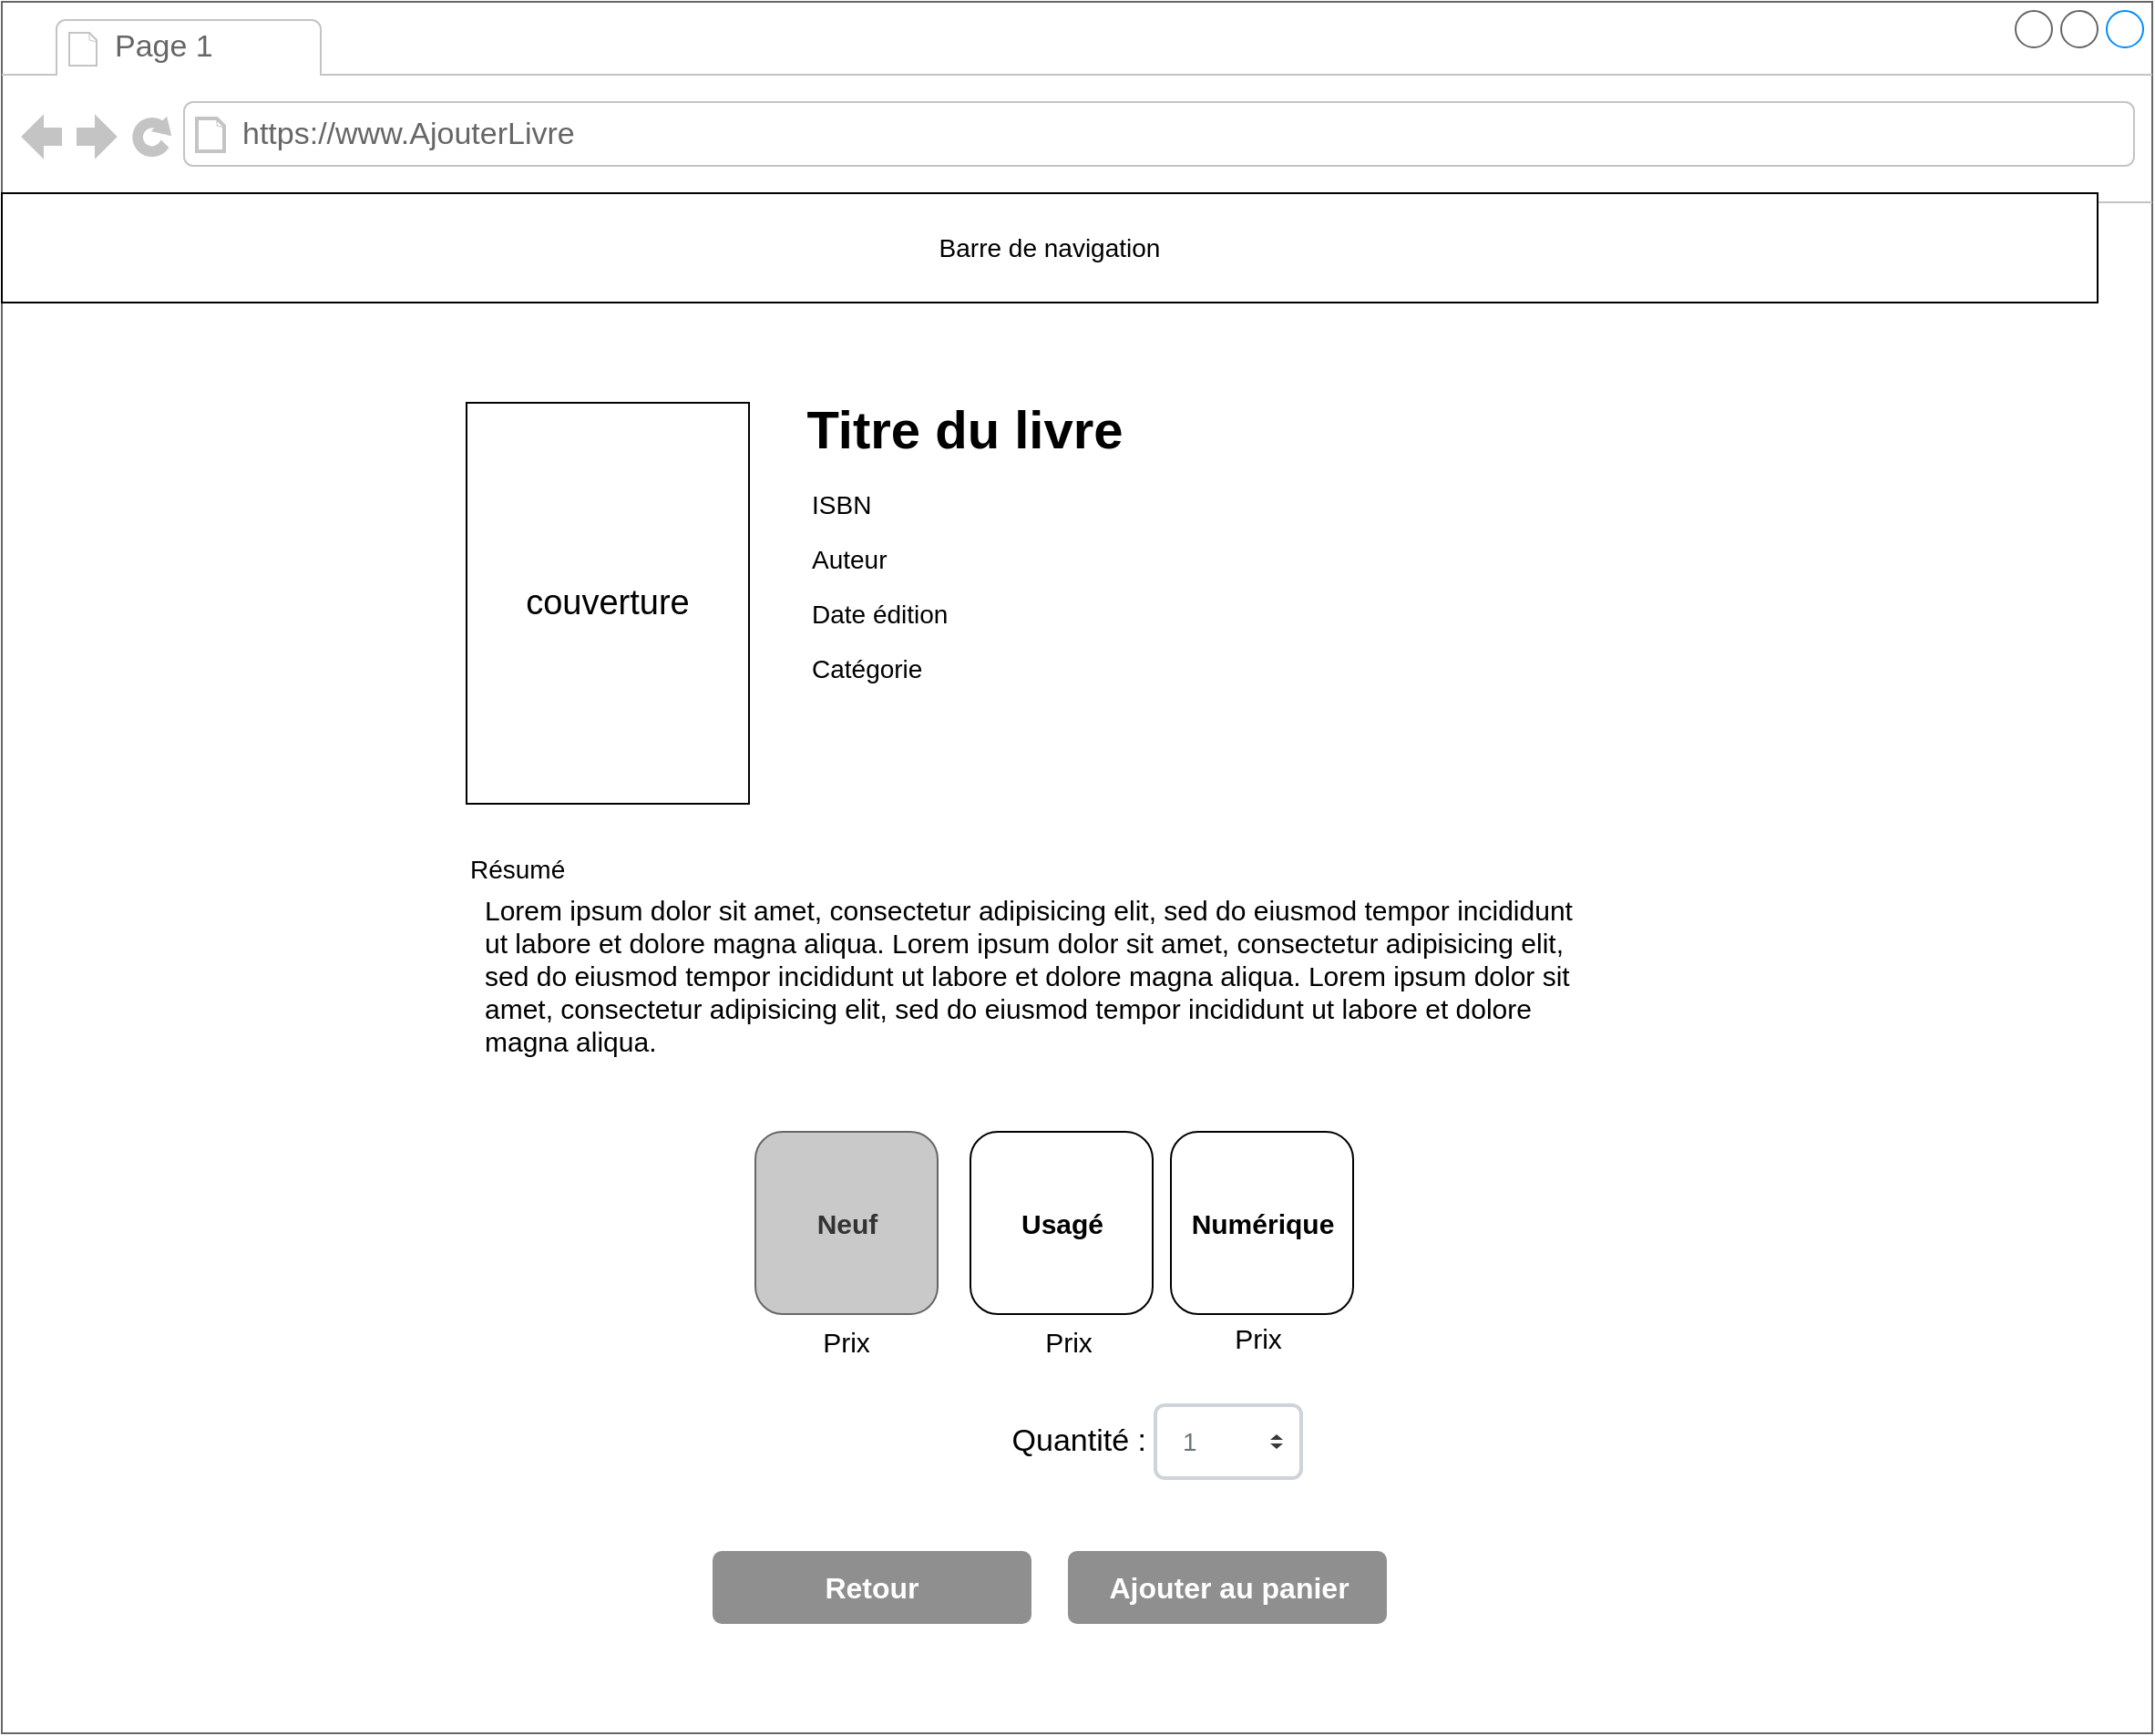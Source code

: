 <mxfile version="20.2.3" type="device"><diagram id="91kkuuxn5-ELteaasb6b" name="Page-1"><mxGraphModel dx="1483" dy="941" grid="1" gridSize="10" guides="1" tooltips="1" connect="1" arrows="1" fold="1" page="1" pageScale="1" pageWidth="827" pageHeight="1169" math="0" shadow="0"><root><mxCell id="0"/><mxCell id="1" parent="0"/><mxCell id="qHV2exuXcShavYTk0zmn-5" value="" style="strokeWidth=1;shadow=0;dashed=0;align=center;html=1;shape=mxgraph.mockup.containers.browserWindow;rSize=0;strokeColor=#666666;strokeColor2=#008cff;strokeColor3=#c4c4c4;mainText=,;recursiveResize=0;" parent="1" vertex="1"><mxGeometry x="220" y="20" width="1180" height="950" as="geometry"/></mxCell><mxCell id="qHV2exuXcShavYTk0zmn-6" value="Page 1" style="strokeWidth=1;shadow=0;dashed=0;align=center;html=1;shape=mxgraph.mockup.containers.anchor;fontSize=17;fontColor=#666666;align=left;" parent="qHV2exuXcShavYTk0zmn-5" vertex="1"><mxGeometry x="60" y="12" width="110" height="26" as="geometry"/></mxCell><mxCell id="qHV2exuXcShavYTk0zmn-7" value="https://www.AjouterLivre" style="strokeWidth=1;shadow=0;dashed=0;align=center;html=1;shape=mxgraph.mockup.containers.anchor;rSize=0;fontSize=17;fontColor=#666666;align=left;" parent="qHV2exuXcShavYTk0zmn-5" vertex="1"><mxGeometry x="130" y="60" width="250" height="26" as="geometry"/></mxCell><mxCell id="qHV2exuXcShavYTk0zmn-8" value="&lt;font style=&quot;font-size: 14px;&quot;&gt;Barre de navigation&lt;/font&gt;" style="rounded=0;whiteSpace=wrap;html=1;" parent="qHV2exuXcShavYTk0zmn-5" vertex="1"><mxGeometry y="105" width="1150" height="60" as="geometry"/></mxCell><mxCell id="qHV2exuXcShavYTk0zmn-9" value="ISBN" style="fillColor=none;strokeColor=none;align=left;fontSize=14;" parent="qHV2exuXcShavYTk0zmn-5" vertex="1"><mxGeometry x="442.5" y="260" width="100" height="30" as="geometry"/></mxCell><mxCell id="qHV2exuXcShavYTk0zmn-13" value="Résumé" style="fillColor=none;strokeColor=none;align=left;fontSize=14;" parent="qHV2exuXcShavYTk0zmn-5" vertex="1"><mxGeometry x="255" y="460" width="100" height="30" as="geometry"/></mxCell><mxCell id="qHV2exuXcShavYTk0zmn-15" value="Ajouter au panier" style="html=1;shadow=0;dashed=0;shape=mxgraph.bootstrap.rrect;rSize=5;fillColor=#8F8F8F;strokeColor=none;align=center;spacing=15;fontSize=16;fontColor=#ffffff;fontStyle=1" parent="qHV2exuXcShavYTk0zmn-5" vertex="1"><mxGeometry x="585" y="850" width="175" height="40" as="geometry"/></mxCell><mxCell id="qHV2exuXcShavYTk0zmn-19" value="Auteur" style="fillColor=none;strokeColor=none;align=left;fontSize=14;" parent="qHV2exuXcShavYTk0zmn-5" vertex="1"><mxGeometry x="442.5" y="290" width="100" height="30" as="geometry"/></mxCell><mxCell id="qHV2exuXcShavYTk0zmn-20" value="&lt;span style=&quot;font-size: 29px;&quot;&gt;&lt;b&gt;Titre du livre&lt;/b&gt;&lt;/span&gt;" style="text;html=1;align=center;verticalAlign=middle;resizable=0;points=[];autosize=1;strokeColor=none;fillColor=none;fontSize=14;" parent="qHV2exuXcShavYTk0zmn-5" vertex="1"><mxGeometry x="427.5" y="210" width="200" height="50" as="geometry"/></mxCell><mxCell id="qHV2exuXcShavYTk0zmn-33" value="Date édition" style="fillColor=none;strokeColor=none;align=left;fontSize=14;" parent="qHV2exuXcShavYTk0zmn-5" vertex="1"><mxGeometry x="442.5" y="320" width="100" height="30" as="geometry"/></mxCell><mxCell id="qHV2exuXcShavYTk0zmn-48" value="Retour" style="html=1;shadow=0;dashed=0;shape=mxgraph.bootstrap.rrect;rSize=5;strokeColor=none;strokeWidth=1;fillColor=#8F8F8F;fontColor=#FFFFFF;whiteSpace=wrap;align=center;verticalAlign=middle;spacingLeft=0;fontStyle=1;fontSize=16;spacing=5;" parent="qHV2exuXcShavYTk0zmn-5" vertex="1"><mxGeometry x="390" y="850" width="175" height="40" as="geometry"/></mxCell><mxCell id="qHV2exuXcShavYTk0zmn-50" value="couverture" style="rounded=0;whiteSpace=wrap;html=1;fontSize=19;" parent="qHV2exuXcShavYTk0zmn-5" vertex="1"><mxGeometry x="255" y="220" width="155" height="220" as="geometry"/></mxCell><mxCell id="qHV2exuXcShavYTk0zmn-51" value="Catégorie" style="fillColor=none;strokeColor=none;align=left;fontSize=14;" parent="qHV2exuXcShavYTk0zmn-5" vertex="1"><mxGeometry x="442.5" y="350" width="100" height="30" as="geometry"/></mxCell><mxCell id="qHV2exuXcShavYTk0zmn-52" value="&lt;h1 style=&quot;font-size: 15px;&quot;&gt;&lt;span style=&quot;font-weight: normal;&quot;&gt;&lt;span style=&quot;background-color: initial;&quot;&gt;Lorem ipsum dolor sit amet, consectetur adipisicing elit, sed do eiusmod tempor incididunt ut labore et dolore magna aliqua.&amp;nbsp;&lt;/span&gt;Lorem ipsum dolor sit amet, consectetur adipisicing elit, sed do eiusmod tempor incididunt ut labore et dolore magna aliqua. Lorem ipsum dolor sit amet, consectetur adipisicing elit, sed do eiusmod tempor incididunt ut labore et dolore magna aliqua.&amp;nbsp;&lt;/span&gt;&lt;/h1&gt;" style="text;html=1;strokeColor=none;fillColor=none;spacing=5;spacingTop=-20;whiteSpace=wrap;overflow=hidden;rounded=0;fontSize=15;" parent="qHV2exuXcShavYTk0zmn-5" vertex="1"><mxGeometry x="260" y="490" width="610" height="120" as="geometry"/></mxCell><mxCell id="z1da72PB5cjSuNmUH9Q--11" value="1" style="html=1;shadow=0;dashed=0;shape=mxgraph.bootstrap.rrect;rSize=5;fillColor=#ffffff;strokeColor=#CED4DA;align=left;spacing=15;fontSize=14;fontColor=#6C767D;fontStyle=0;strokeWidth=2;" vertex="1" parent="qHV2exuXcShavYTk0zmn-5"><mxGeometry x="633" y="770" width="80" height="40" as="geometry"/></mxCell><mxCell id="z1da72PB5cjSuNmUH9Q--12" value="" style="shape=triangle;direction=south;fillColor=#343A40;strokeColor=none;perimeter=none;" vertex="1" parent="z1da72PB5cjSuNmUH9Q--11"><mxGeometry x="1" y="0.5" width="7" height="3" relative="1" as="geometry"><mxPoint x="-17" y="1" as="offset"/></mxGeometry></mxCell><mxCell id="z1da72PB5cjSuNmUH9Q--13" value="" style="shape=triangle;direction=north;fillColor=#343A40;strokeColor=none;perimeter=none;" vertex="1" parent="z1da72PB5cjSuNmUH9Q--11"><mxGeometry x="1" y="0.5" width="7" height="3" relative="1" as="geometry"><mxPoint x="-17" y="-4" as="offset"/></mxGeometry></mxCell><mxCell id="z1da72PB5cjSuNmUH9Q--14" value="Neuf" style="whiteSpace=wrap;html=1;aspect=fixed;rounded=1;fontSize=15;fontStyle=1;fillColor=#C9C9C9;fontColor=#333333;strokeColor=#666666;" vertex="1" parent="qHV2exuXcShavYTk0zmn-5"><mxGeometry x="413.5" y="620" width="100" height="100" as="geometry"/></mxCell><mxCell id="z1da72PB5cjSuNmUH9Q--15" value="Numérique" style="whiteSpace=wrap;html=1;aspect=fixed;rounded=1;fontSize=15;fontStyle=1" vertex="1" parent="qHV2exuXcShavYTk0zmn-5"><mxGeometry x="641.5" y="620" width="100" height="100" as="geometry"/></mxCell><mxCell id="z1da72PB5cjSuNmUH9Q--16" value="Usagé" style="whiteSpace=wrap;html=1;aspect=fixed;rounded=1;fontSize=15;fontStyle=1" vertex="1" parent="qHV2exuXcShavYTk0zmn-5"><mxGeometry x="531.5" y="620" width="100" height="100" as="geometry"/></mxCell><mxCell id="z1da72PB5cjSuNmUH9Q--23" value="Quantité :&amp;nbsp;" style="text;html=1;align=center;verticalAlign=middle;resizable=0;points=[];autosize=1;strokeColor=none;fillColor=none;fontSize=17;" vertex="1" parent="qHV2exuXcShavYTk0zmn-5"><mxGeometry x="543" y="775" width="100" height="30" as="geometry"/></mxCell><mxCell id="z1da72PB5cjSuNmUH9Q--24" value="Prix" style="text;html=1;align=center;verticalAlign=middle;resizable=0;points=[];autosize=1;strokeColor=none;fillColor=none;fontSize=15;" vertex="1" parent="qHV2exuXcShavYTk0zmn-5"><mxGeometry x="437.5" y="720" width="50" height="30" as="geometry"/></mxCell><mxCell id="z1da72PB5cjSuNmUH9Q--27" value="Prix" style="text;html=1;align=center;verticalAlign=middle;resizable=0;points=[];autosize=1;strokeColor=none;fillColor=none;fontSize=15;" vertex="1" parent="qHV2exuXcShavYTk0zmn-5"><mxGeometry x="560" y="720" width="50" height="30" as="geometry"/></mxCell><mxCell id="z1da72PB5cjSuNmUH9Q--28" value="Prix" style="text;html=1;align=center;verticalAlign=middle;resizable=0;points=[];autosize=1;strokeColor=none;fillColor=none;fontSize=15;" vertex="1" parent="qHV2exuXcShavYTk0zmn-5"><mxGeometry x="664" y="718" width="50" height="30" as="geometry"/></mxCell></root></mxGraphModel></diagram></mxfile>